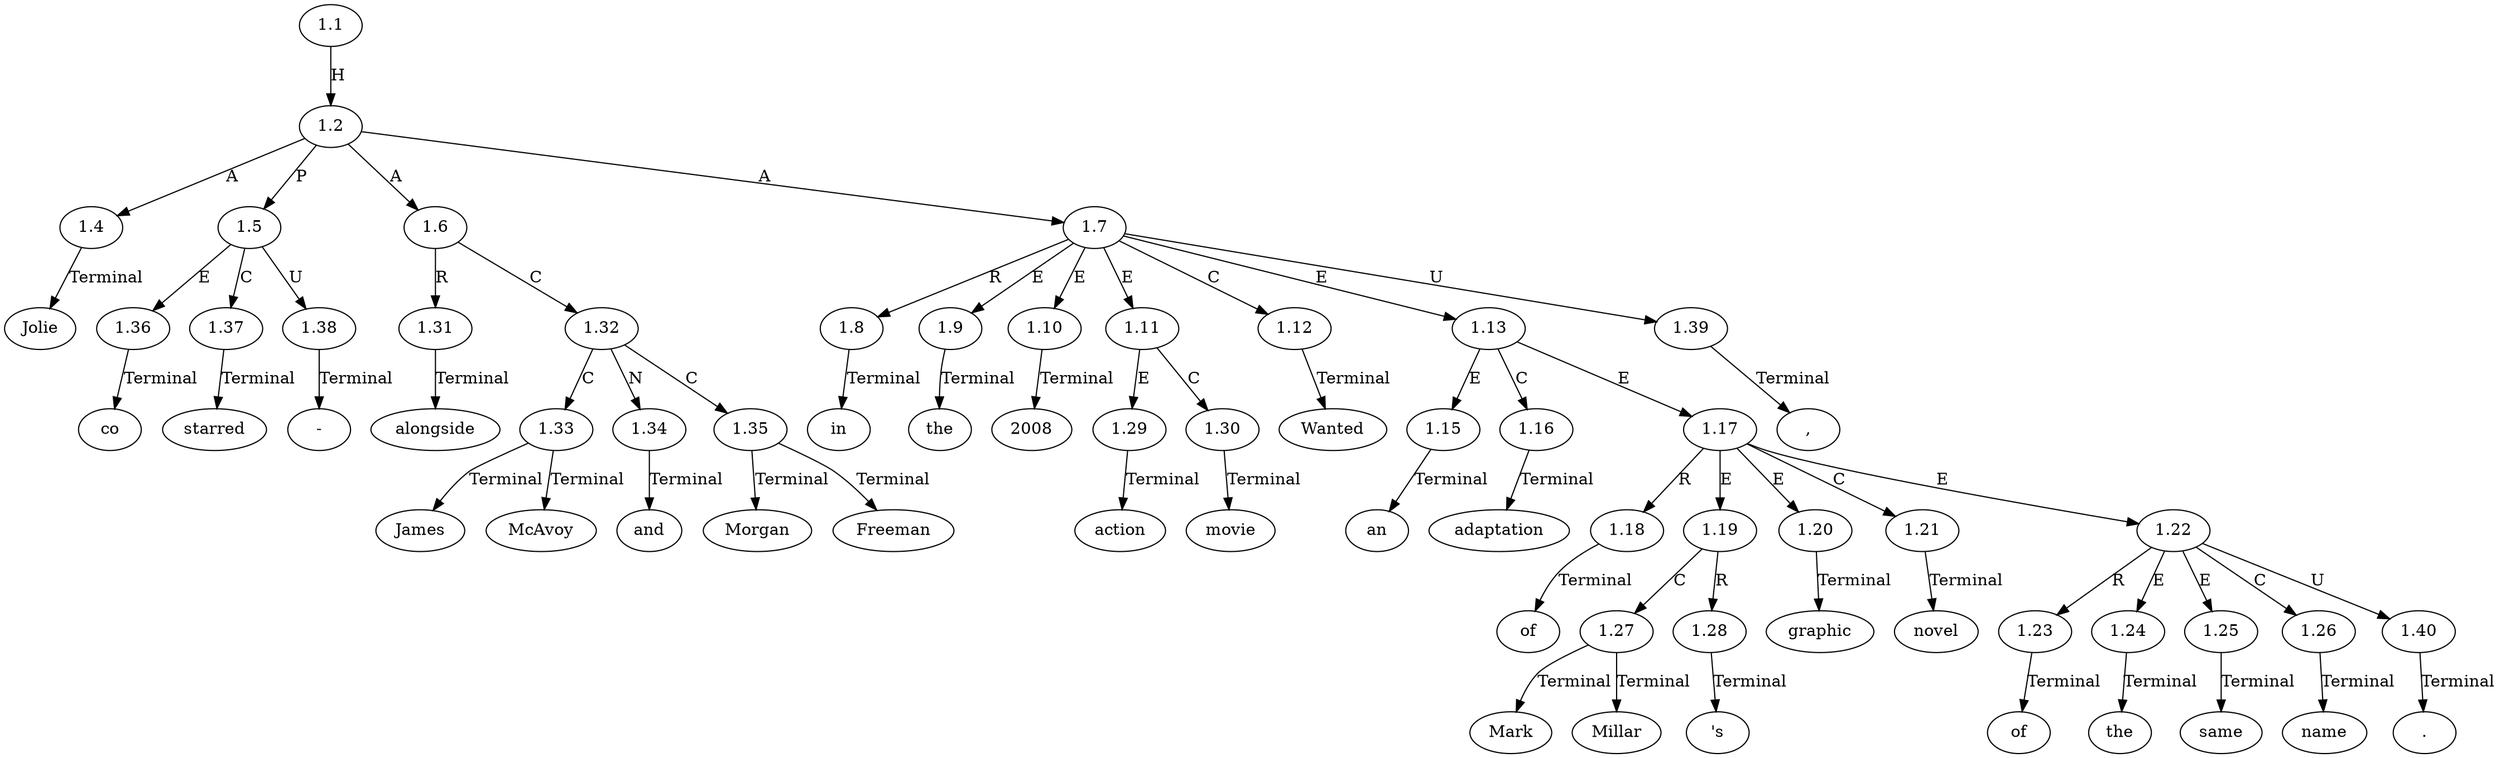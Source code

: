 // Graph
digraph {
	0.1 [label=Jolie ordering=out]
	0.10 [label=Freeman ordering=out]
	0.11 [label=in ordering=out]
	0.12 [label=the ordering=out]
	0.13 [label=2008 ordering=out]
	0.14 [label=action ordering=out]
	0.15 [label=movie ordering=out]
	0.16 [label=Wanted ordering=out]
	0.17 [label="," ordering=out]
	0.18 [label=an ordering=out]
	0.19 [label=adaptation ordering=out]
	0.2 [label=co ordering=out]
	0.20 [label=of ordering=out]
	0.21 [label=Mark ordering=out]
	0.22 [label=Millar ordering=out]
	0.23 [label="'s" ordering=out]
	0.24 [label=graphic ordering=out]
	0.25 [label=novel ordering=out]
	0.26 [label=of ordering=out]
	0.27 [label=the ordering=out]
	0.28 [label=same ordering=out]
	0.29 [label=name ordering=out]
	0.3 [label="-" ordering=out]
	0.30 [label="." ordering=out]
	0.4 [label=starred ordering=out]
	0.5 [label=alongside ordering=out]
	0.6 [label=James ordering=out]
	0.7 [label=McAvoy ordering=out]
	0.8 [label=and ordering=out]
	0.9 [label=Morgan ordering=out]
	1.1 [label=1.1 ordering=out]
	1.2 [label=1.2 ordering=out]
	1.4 [label=1.4 ordering=out]
	1.5 [label=1.5 ordering=out]
	1.6 [label=1.6 ordering=out]
	1.7 [label=1.7 ordering=out]
	1.8 [label=1.8 ordering=out]
	1.9 [label=1.9 ordering=out]
	1.10 [label=1.10 ordering=out]
	1.11 [label=1.11 ordering=out]
	1.12 [label=1.12 ordering=out]
	1.13 [label=1.13 ordering=out]
	1.15 [label=1.15 ordering=out]
	1.16 [label=1.16 ordering=out]
	1.17 [label=1.17 ordering=out]
	1.18 [label=1.18 ordering=out]
	1.19 [label=1.19 ordering=out]
	1.20 [label=1.20 ordering=out]
	1.21 [label=1.21 ordering=out]
	1.22 [label=1.22 ordering=out]
	1.23 [label=1.23 ordering=out]
	1.24 [label=1.24 ordering=out]
	1.25 [label=1.25 ordering=out]
	1.26 [label=1.26 ordering=out]
	1.27 [label=1.27 ordering=out]
	1.28 [label=1.28 ordering=out]
	1.29 [label=1.29 ordering=out]
	1.30 [label=1.30 ordering=out]
	1.31 [label=1.31 ordering=out]
	1.32 [label=1.32 ordering=out]
	1.33 [label=1.33 ordering=out]
	1.34 [label=1.34 ordering=out]
	1.35 [label=1.35 ordering=out]
	1.36 [label=1.36 ordering=out]
	1.37 [label=1.37 ordering=out]
	1.38 [label=1.38 ordering=out]
	1.39 [label=1.39 ordering=out]
	1.40 [label=1.40 ordering=out]
	1.1 -> 1.2 [label=H ordering=out]
	1.2 -> 1.4 [label=A ordering=out]
	1.2 -> 1.5 [label=P ordering=out]
	1.2 -> 1.6 [label=A ordering=out]
	1.2 -> 1.7 [label=A ordering=out]
	1.4 -> 0.1 [label=Terminal ordering=out]
	1.5 -> 1.36 [label=E ordering=out]
	1.5 -> 1.37 [label=C ordering=out]
	1.5 -> 1.38 [label=U ordering=out]
	1.6 -> 1.31 [label=R ordering=out]
	1.6 -> 1.32 [label=C ordering=out]
	1.7 -> 1.8 [label=R ordering=out]
	1.7 -> 1.9 [label=E ordering=out]
	1.7 -> 1.10 [label=E ordering=out]
	1.7 -> 1.11 [label=E ordering=out]
	1.7 -> 1.12 [label=C ordering=out]
	1.7 -> 1.13 [label=E ordering=out]
	1.7 -> 1.39 [label=U ordering=out]
	1.8 -> 0.11 [label=Terminal ordering=out]
	1.9 -> 0.12 [label=Terminal ordering=out]
	1.10 -> 0.13 [label=Terminal ordering=out]
	1.11 -> 1.29 [label=E ordering=out]
	1.11 -> 1.30 [label=C ordering=out]
	1.12 -> 0.16 [label=Terminal ordering=out]
	1.13 -> 1.15 [label=E ordering=out]
	1.13 -> 1.16 [label=C ordering=out]
	1.13 -> 1.17 [label=E ordering=out]
	1.15 -> 0.18 [label=Terminal ordering=out]
	1.16 -> 0.19 [label=Terminal ordering=out]
	1.17 -> 1.18 [label=R ordering=out]
	1.17 -> 1.19 [label=E ordering=out]
	1.17 -> 1.20 [label=E ordering=out]
	1.17 -> 1.21 [label=C ordering=out]
	1.17 -> 1.22 [label=E ordering=out]
	1.18 -> 0.20 [label=Terminal ordering=out]
	1.19 -> 1.27 [label=C ordering=out]
	1.19 -> 1.28 [label=R ordering=out]
	1.20 -> 0.24 [label=Terminal ordering=out]
	1.21 -> 0.25 [label=Terminal ordering=out]
	1.22 -> 1.23 [label=R ordering=out]
	1.22 -> 1.24 [label=E ordering=out]
	1.22 -> 1.25 [label=E ordering=out]
	1.22 -> 1.26 [label=C ordering=out]
	1.22 -> 1.40 [label=U ordering=out]
	1.23 -> 0.26 [label=Terminal ordering=out]
	1.24 -> 0.27 [label=Terminal ordering=out]
	1.25 -> 0.28 [label=Terminal ordering=out]
	1.26 -> 0.29 [label=Terminal ordering=out]
	1.27 -> 0.21 [label=Terminal ordering=out]
	1.27 -> 0.22 [label=Terminal ordering=out]
	1.28 -> 0.23 [label=Terminal ordering=out]
	1.29 -> 0.14 [label=Terminal ordering=out]
	1.30 -> 0.15 [label=Terminal ordering=out]
	1.31 -> 0.5 [label=Terminal ordering=out]
	1.32 -> 1.33 [label=C ordering=out]
	1.32 -> 1.34 [label=N ordering=out]
	1.32 -> 1.35 [label=C ordering=out]
	1.33 -> 0.6 [label=Terminal ordering=out]
	1.33 -> 0.7 [label=Terminal ordering=out]
	1.34 -> 0.8 [label=Terminal ordering=out]
	1.35 -> 0.9 [label=Terminal ordering=out]
	1.35 -> 0.10 [label=Terminal ordering=out]
	1.36 -> 0.2 [label=Terminal ordering=out]
	1.37 -> 0.4 [label=Terminal ordering=out]
	1.38 -> 0.3 [label=Terminal ordering=out]
	1.39 -> 0.17 [label=Terminal ordering=out]
	1.40 -> 0.30 [label=Terminal ordering=out]
}
